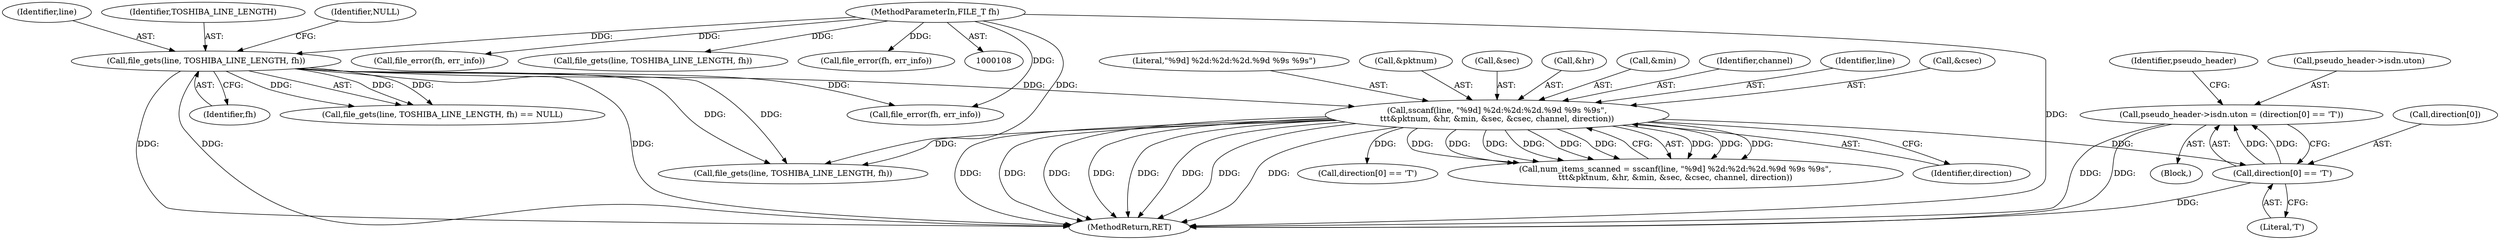 digraph "0_wireshark_3270dfac43da861c714df76513456b46765ff47f@pointer" {
"1000348" [label="(Call,pseudo_header->isdn.uton = (direction[0] == 'T'))"];
"1000354" [label="(Call,direction[0] == 'T')"];
"1000163" [label="(Call,sscanf(line, \"%9d] %2d:%2d:%2d.%9d %9s %9s\",\n\t\t\t&pktnum, &hr, &min, &sec, &csec, channel, direction))"];
"1000137" [label="(Call,file_gets(line, TOSHIBA_LINE_LENGTH, fh))"];
"1000109" [label="(MethodParameterIn,FILE_T fh)"];
"1000354" [label="(Call,direction[0] == 'T')"];
"1000362" [label="(Identifier,pseudo_header)"];
"1000141" [label="(Identifier,NULL)"];
"1000138" [label="(Identifier,line)"];
"1000140" [label="(Identifier,fh)"];
"1000348" [label="(Call,pseudo_header->isdn.uton = (direction[0] == 'T'))"];
"1000168" [label="(Call,&hr)"];
"1000387" [label="(Call,direction[0] == 'T')"];
"1000163" [label="(Call,sscanf(line, \"%9d] %2d:%2d:%2d.%9d %9s %9s\",\n\t\t\t&pktnum, &hr, &min, &sec, &csec, channel, direction))"];
"1000136" [label="(Call,file_gets(line, TOSHIBA_LINE_LENGTH, fh) == NULL)"];
"1000170" [label="(Call,&min)"];
"1000161" [label="(Call,num_items_scanned = sscanf(line, \"%9d] %2d:%2d:%2d.%9d %9s %9s\",\n\t\t\t&pktnum, &hr, &min, &sec, &csec, channel, direction))"];
"1000176" [label="(Identifier,channel)"];
"1000177" [label="(Identifier,direction)"];
"1000164" [label="(Identifier,line)"];
"1000349" [label="(Call,pseudo_header->isdn.uton)"];
"1000355" [label="(Call,direction[0])"];
"1000174" [label="(Call,&csec)"];
"1000165" [label="(Literal,\"%9d] %2d:%2d:%2d.%9d %9s %9s\")"];
"1000198" [label="(Call,file_gets(line, TOSHIBA_LINE_LENGTH, fh))"];
"1000492" [label="(MethodReturn,RET)"];
"1000207" [label="(Call,file_error(fh, err_info))"];
"1000341" [label="(Block,)"];
"1000139" [label="(Identifier,TOSHIBA_LINE_LENGTH)"];
"1000137" [label="(Call,file_gets(line, TOSHIBA_LINE_LENGTH, fh))"];
"1000446" [label="(Call,file_gets(line, TOSHIBA_LINE_LENGTH, fh))"];
"1000146" [label="(Call,file_error(fh, err_info))"];
"1000166" [label="(Call,&pktnum)"];
"1000455" [label="(Call,file_error(fh, err_info))"];
"1000109" [label="(MethodParameterIn,FILE_T fh)"];
"1000172" [label="(Call,&sec)"];
"1000358" [label="(Literal,'T')"];
"1000348" -> "1000341"  [label="AST: "];
"1000348" -> "1000354"  [label="CFG: "];
"1000349" -> "1000348"  [label="AST: "];
"1000354" -> "1000348"  [label="AST: "];
"1000362" -> "1000348"  [label="CFG: "];
"1000348" -> "1000492"  [label="DDG: "];
"1000348" -> "1000492"  [label="DDG: "];
"1000354" -> "1000348"  [label="DDG: "];
"1000354" -> "1000348"  [label="DDG: "];
"1000354" -> "1000358"  [label="CFG: "];
"1000355" -> "1000354"  [label="AST: "];
"1000358" -> "1000354"  [label="AST: "];
"1000354" -> "1000492"  [label="DDG: "];
"1000163" -> "1000354"  [label="DDG: "];
"1000163" -> "1000161"  [label="AST: "];
"1000163" -> "1000177"  [label="CFG: "];
"1000164" -> "1000163"  [label="AST: "];
"1000165" -> "1000163"  [label="AST: "];
"1000166" -> "1000163"  [label="AST: "];
"1000168" -> "1000163"  [label="AST: "];
"1000170" -> "1000163"  [label="AST: "];
"1000172" -> "1000163"  [label="AST: "];
"1000174" -> "1000163"  [label="AST: "];
"1000176" -> "1000163"  [label="AST: "];
"1000177" -> "1000163"  [label="AST: "];
"1000161" -> "1000163"  [label="CFG: "];
"1000163" -> "1000492"  [label="DDG: "];
"1000163" -> "1000492"  [label="DDG: "];
"1000163" -> "1000492"  [label="DDG: "];
"1000163" -> "1000492"  [label="DDG: "];
"1000163" -> "1000492"  [label="DDG: "];
"1000163" -> "1000492"  [label="DDG: "];
"1000163" -> "1000492"  [label="DDG: "];
"1000163" -> "1000492"  [label="DDG: "];
"1000163" -> "1000161"  [label="DDG: "];
"1000163" -> "1000161"  [label="DDG: "];
"1000163" -> "1000161"  [label="DDG: "];
"1000163" -> "1000161"  [label="DDG: "];
"1000163" -> "1000161"  [label="DDG: "];
"1000163" -> "1000161"  [label="DDG: "];
"1000163" -> "1000161"  [label="DDG: "];
"1000163" -> "1000161"  [label="DDG: "];
"1000163" -> "1000161"  [label="DDG: "];
"1000137" -> "1000163"  [label="DDG: "];
"1000163" -> "1000198"  [label="DDG: "];
"1000163" -> "1000387"  [label="DDG: "];
"1000137" -> "1000136"  [label="AST: "];
"1000137" -> "1000140"  [label="CFG: "];
"1000138" -> "1000137"  [label="AST: "];
"1000139" -> "1000137"  [label="AST: "];
"1000140" -> "1000137"  [label="AST: "];
"1000141" -> "1000137"  [label="CFG: "];
"1000137" -> "1000492"  [label="DDG: "];
"1000137" -> "1000492"  [label="DDG: "];
"1000137" -> "1000492"  [label="DDG: "];
"1000137" -> "1000136"  [label="DDG: "];
"1000137" -> "1000136"  [label="DDG: "];
"1000137" -> "1000136"  [label="DDG: "];
"1000109" -> "1000137"  [label="DDG: "];
"1000137" -> "1000146"  [label="DDG: "];
"1000137" -> "1000198"  [label="DDG: "];
"1000137" -> "1000198"  [label="DDG: "];
"1000109" -> "1000108"  [label="AST: "];
"1000109" -> "1000492"  [label="DDG: "];
"1000109" -> "1000146"  [label="DDG: "];
"1000109" -> "1000198"  [label="DDG: "];
"1000109" -> "1000207"  [label="DDG: "];
"1000109" -> "1000446"  [label="DDG: "];
"1000109" -> "1000455"  [label="DDG: "];
}
